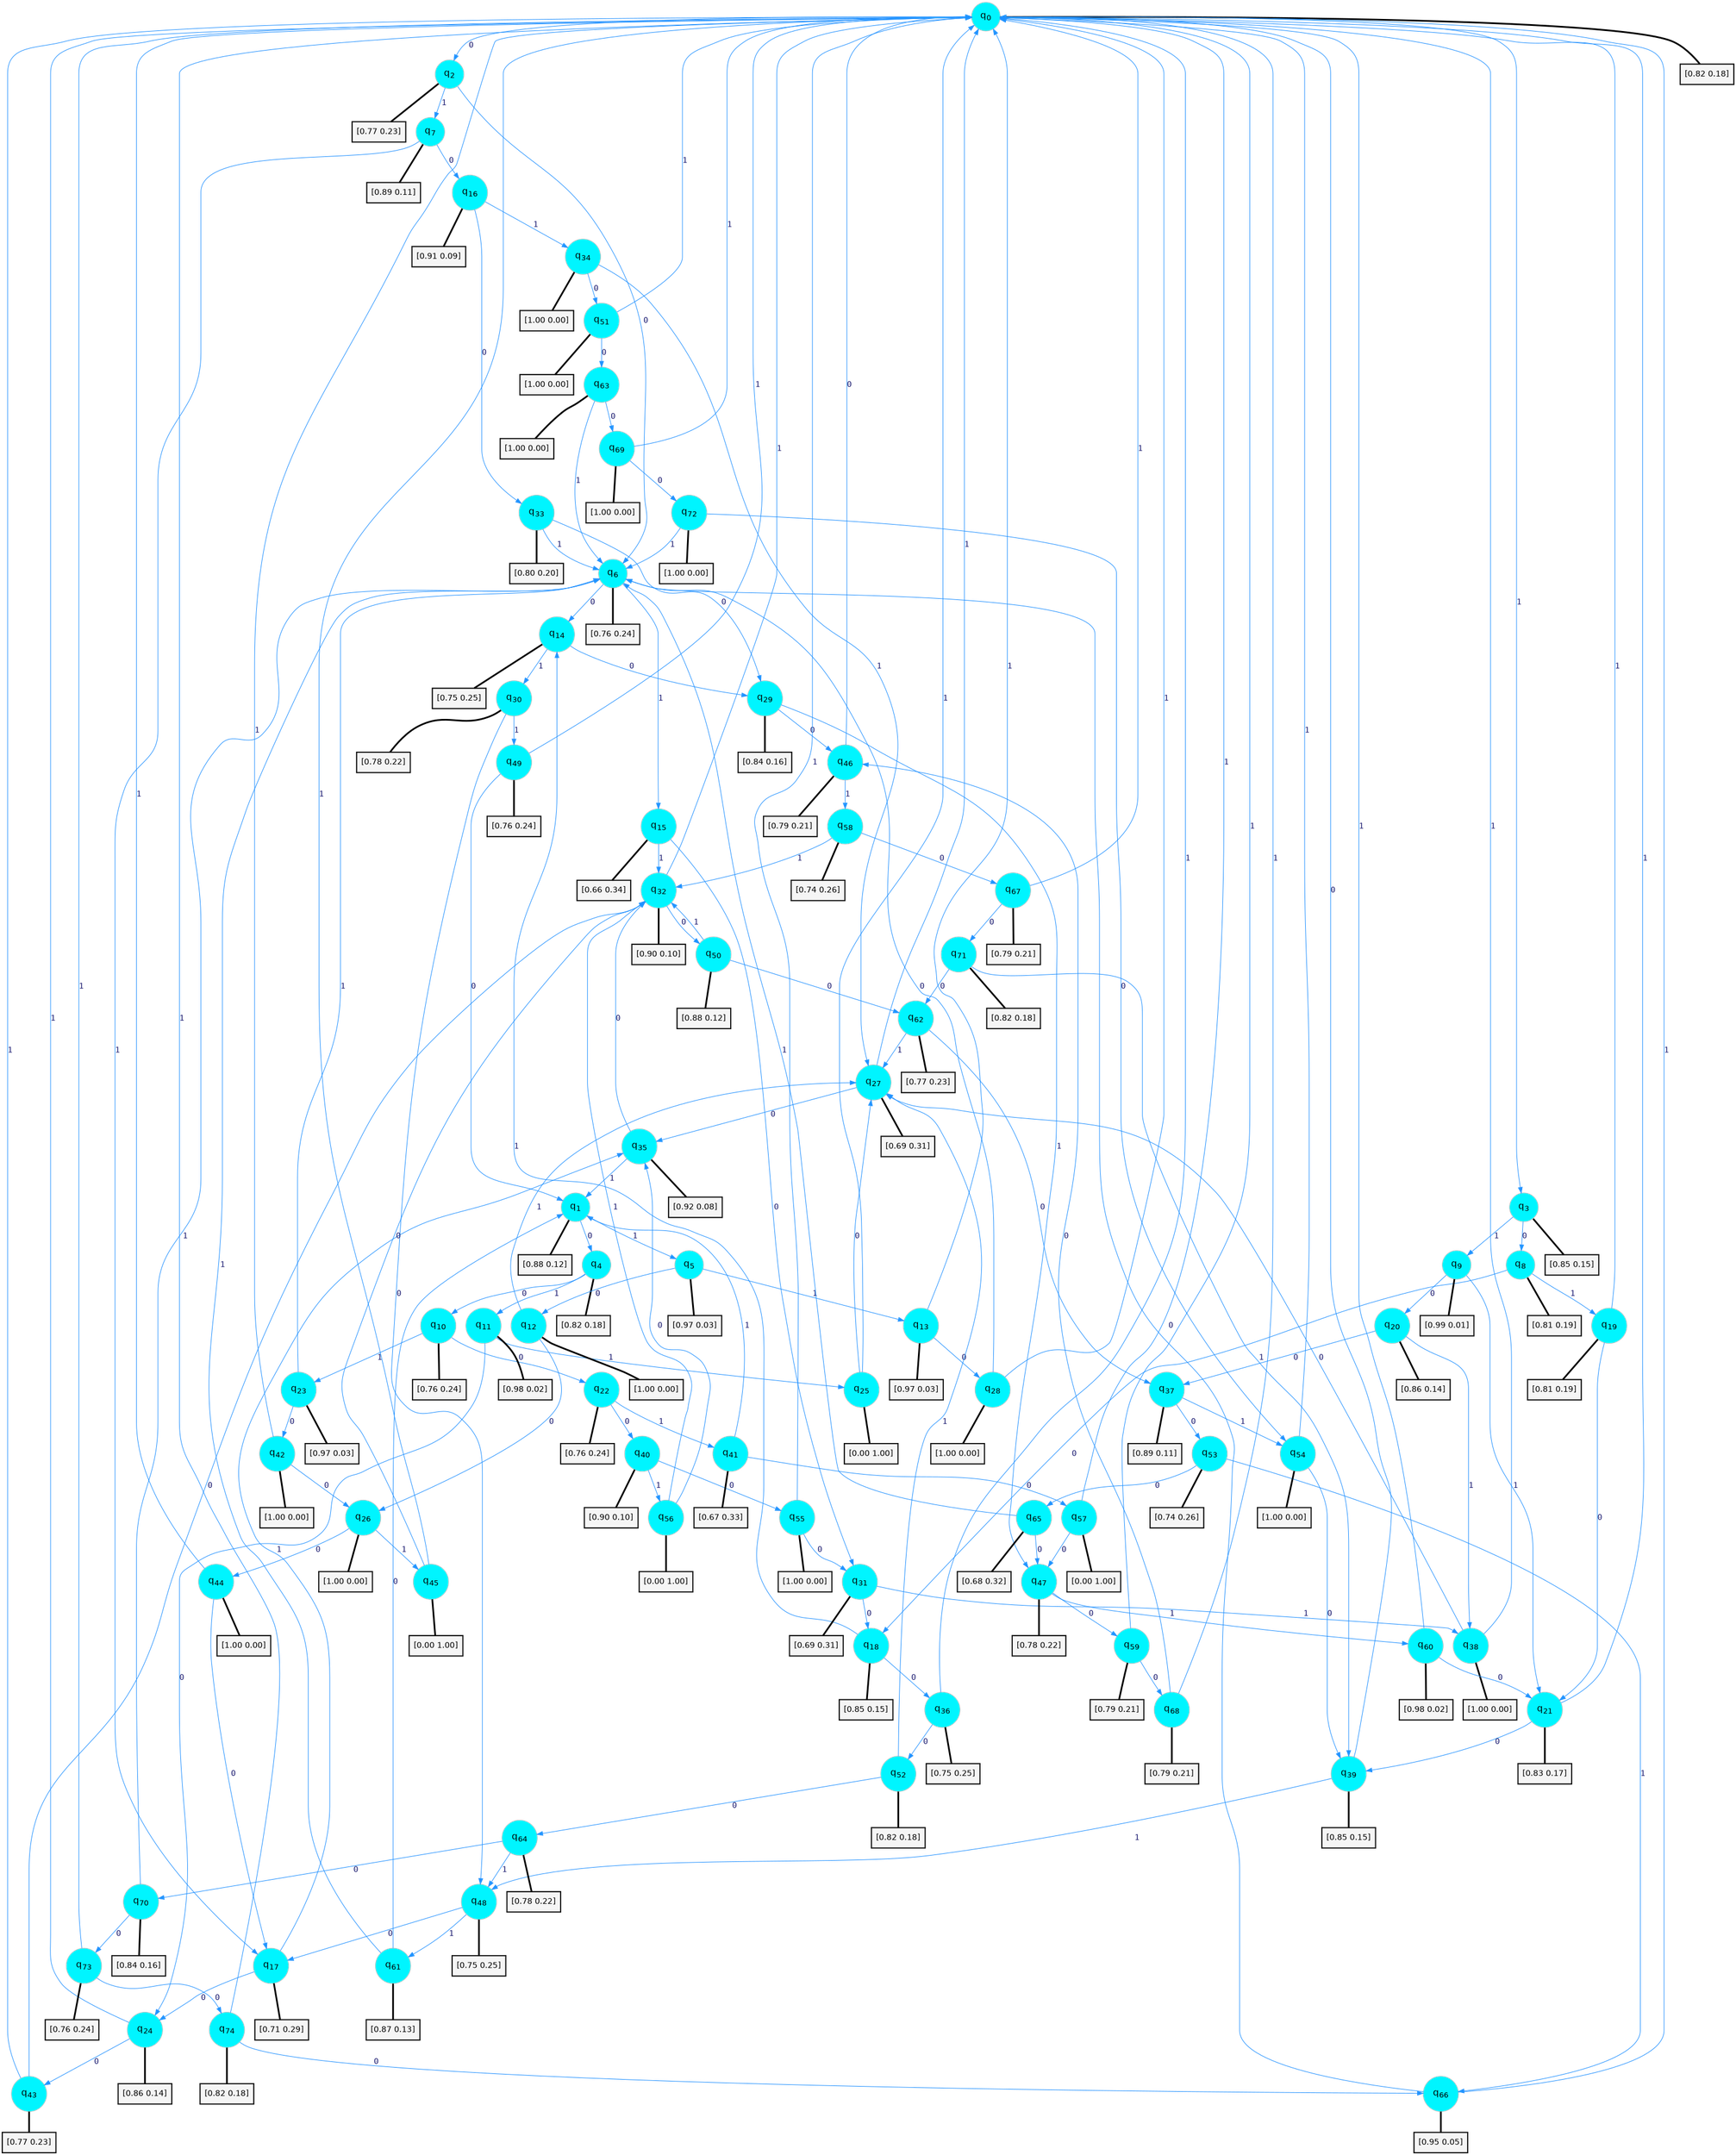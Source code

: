 digraph G {
graph [
bgcolor=transparent, dpi=300, rankdir=TD, size="40,25"];
node [
color=gray, fillcolor=turquoise1, fontcolor=black, fontname=Helvetica, fontsize=16, fontweight=bold, shape=circle, style=filled];
edge [
arrowsize=1, color=dodgerblue1, fontcolor=midnightblue, fontname=courier, fontweight=bold, penwidth=1, style=solid, weight=20];
0[label=<q<SUB>0</SUB>>];
1[label=<q<SUB>1</SUB>>];
2[label=<q<SUB>2</SUB>>];
3[label=<q<SUB>3</SUB>>];
4[label=<q<SUB>4</SUB>>];
5[label=<q<SUB>5</SUB>>];
6[label=<q<SUB>6</SUB>>];
7[label=<q<SUB>7</SUB>>];
8[label=<q<SUB>8</SUB>>];
9[label=<q<SUB>9</SUB>>];
10[label=<q<SUB>10</SUB>>];
11[label=<q<SUB>11</SUB>>];
12[label=<q<SUB>12</SUB>>];
13[label=<q<SUB>13</SUB>>];
14[label=<q<SUB>14</SUB>>];
15[label=<q<SUB>15</SUB>>];
16[label=<q<SUB>16</SUB>>];
17[label=<q<SUB>17</SUB>>];
18[label=<q<SUB>18</SUB>>];
19[label=<q<SUB>19</SUB>>];
20[label=<q<SUB>20</SUB>>];
21[label=<q<SUB>21</SUB>>];
22[label=<q<SUB>22</SUB>>];
23[label=<q<SUB>23</SUB>>];
24[label=<q<SUB>24</SUB>>];
25[label=<q<SUB>25</SUB>>];
26[label=<q<SUB>26</SUB>>];
27[label=<q<SUB>27</SUB>>];
28[label=<q<SUB>28</SUB>>];
29[label=<q<SUB>29</SUB>>];
30[label=<q<SUB>30</SUB>>];
31[label=<q<SUB>31</SUB>>];
32[label=<q<SUB>32</SUB>>];
33[label=<q<SUB>33</SUB>>];
34[label=<q<SUB>34</SUB>>];
35[label=<q<SUB>35</SUB>>];
36[label=<q<SUB>36</SUB>>];
37[label=<q<SUB>37</SUB>>];
38[label=<q<SUB>38</SUB>>];
39[label=<q<SUB>39</SUB>>];
40[label=<q<SUB>40</SUB>>];
41[label=<q<SUB>41</SUB>>];
42[label=<q<SUB>42</SUB>>];
43[label=<q<SUB>43</SUB>>];
44[label=<q<SUB>44</SUB>>];
45[label=<q<SUB>45</SUB>>];
46[label=<q<SUB>46</SUB>>];
47[label=<q<SUB>47</SUB>>];
48[label=<q<SUB>48</SUB>>];
49[label=<q<SUB>49</SUB>>];
50[label=<q<SUB>50</SUB>>];
51[label=<q<SUB>51</SUB>>];
52[label=<q<SUB>52</SUB>>];
53[label=<q<SUB>53</SUB>>];
54[label=<q<SUB>54</SUB>>];
55[label=<q<SUB>55</SUB>>];
56[label=<q<SUB>56</SUB>>];
57[label=<q<SUB>57</SUB>>];
58[label=<q<SUB>58</SUB>>];
59[label=<q<SUB>59</SUB>>];
60[label=<q<SUB>60</SUB>>];
61[label=<q<SUB>61</SUB>>];
62[label=<q<SUB>62</SUB>>];
63[label=<q<SUB>63</SUB>>];
64[label=<q<SUB>64</SUB>>];
65[label=<q<SUB>65</SUB>>];
66[label=<q<SUB>66</SUB>>];
67[label=<q<SUB>67</SUB>>];
68[label=<q<SUB>68</SUB>>];
69[label=<q<SUB>69</SUB>>];
70[label=<q<SUB>70</SUB>>];
71[label=<q<SUB>71</SUB>>];
72[label=<q<SUB>72</SUB>>];
73[label=<q<SUB>73</SUB>>];
74[label=<q<SUB>74</SUB>>];
75[label="[0.82 0.18]", shape=box,fontcolor=black, fontname=Helvetica, fontsize=14, penwidth=2, fillcolor=whitesmoke,color=black];
76[label="[0.88 0.12]", shape=box,fontcolor=black, fontname=Helvetica, fontsize=14, penwidth=2, fillcolor=whitesmoke,color=black];
77[label="[0.77 0.23]", shape=box,fontcolor=black, fontname=Helvetica, fontsize=14, penwidth=2, fillcolor=whitesmoke,color=black];
78[label="[0.85 0.15]", shape=box,fontcolor=black, fontname=Helvetica, fontsize=14, penwidth=2, fillcolor=whitesmoke,color=black];
79[label="[0.82 0.18]", shape=box,fontcolor=black, fontname=Helvetica, fontsize=14, penwidth=2, fillcolor=whitesmoke,color=black];
80[label="[0.97 0.03]", shape=box,fontcolor=black, fontname=Helvetica, fontsize=14, penwidth=2, fillcolor=whitesmoke,color=black];
81[label="[0.76 0.24]", shape=box,fontcolor=black, fontname=Helvetica, fontsize=14, penwidth=2, fillcolor=whitesmoke,color=black];
82[label="[0.89 0.11]", shape=box,fontcolor=black, fontname=Helvetica, fontsize=14, penwidth=2, fillcolor=whitesmoke,color=black];
83[label="[0.81 0.19]", shape=box,fontcolor=black, fontname=Helvetica, fontsize=14, penwidth=2, fillcolor=whitesmoke,color=black];
84[label="[0.99 0.01]", shape=box,fontcolor=black, fontname=Helvetica, fontsize=14, penwidth=2, fillcolor=whitesmoke,color=black];
85[label="[0.76 0.24]", shape=box,fontcolor=black, fontname=Helvetica, fontsize=14, penwidth=2, fillcolor=whitesmoke,color=black];
86[label="[0.98 0.02]", shape=box,fontcolor=black, fontname=Helvetica, fontsize=14, penwidth=2, fillcolor=whitesmoke,color=black];
87[label="[1.00 0.00]", shape=box,fontcolor=black, fontname=Helvetica, fontsize=14, penwidth=2, fillcolor=whitesmoke,color=black];
88[label="[0.97 0.03]", shape=box,fontcolor=black, fontname=Helvetica, fontsize=14, penwidth=2, fillcolor=whitesmoke,color=black];
89[label="[0.75 0.25]", shape=box,fontcolor=black, fontname=Helvetica, fontsize=14, penwidth=2, fillcolor=whitesmoke,color=black];
90[label="[0.66 0.34]", shape=box,fontcolor=black, fontname=Helvetica, fontsize=14, penwidth=2, fillcolor=whitesmoke,color=black];
91[label="[0.91 0.09]", shape=box,fontcolor=black, fontname=Helvetica, fontsize=14, penwidth=2, fillcolor=whitesmoke,color=black];
92[label="[0.71 0.29]", shape=box,fontcolor=black, fontname=Helvetica, fontsize=14, penwidth=2, fillcolor=whitesmoke,color=black];
93[label="[0.85 0.15]", shape=box,fontcolor=black, fontname=Helvetica, fontsize=14, penwidth=2, fillcolor=whitesmoke,color=black];
94[label="[0.81 0.19]", shape=box,fontcolor=black, fontname=Helvetica, fontsize=14, penwidth=2, fillcolor=whitesmoke,color=black];
95[label="[0.86 0.14]", shape=box,fontcolor=black, fontname=Helvetica, fontsize=14, penwidth=2, fillcolor=whitesmoke,color=black];
96[label="[0.83 0.17]", shape=box,fontcolor=black, fontname=Helvetica, fontsize=14, penwidth=2, fillcolor=whitesmoke,color=black];
97[label="[0.76 0.24]", shape=box,fontcolor=black, fontname=Helvetica, fontsize=14, penwidth=2, fillcolor=whitesmoke,color=black];
98[label="[0.97 0.03]", shape=box,fontcolor=black, fontname=Helvetica, fontsize=14, penwidth=2, fillcolor=whitesmoke,color=black];
99[label="[0.86 0.14]", shape=box,fontcolor=black, fontname=Helvetica, fontsize=14, penwidth=2, fillcolor=whitesmoke,color=black];
100[label="[0.00 1.00]", shape=box,fontcolor=black, fontname=Helvetica, fontsize=14, penwidth=2, fillcolor=whitesmoke,color=black];
101[label="[1.00 0.00]", shape=box,fontcolor=black, fontname=Helvetica, fontsize=14, penwidth=2, fillcolor=whitesmoke,color=black];
102[label="[0.69 0.31]", shape=box,fontcolor=black, fontname=Helvetica, fontsize=14, penwidth=2, fillcolor=whitesmoke,color=black];
103[label="[1.00 0.00]", shape=box,fontcolor=black, fontname=Helvetica, fontsize=14, penwidth=2, fillcolor=whitesmoke,color=black];
104[label="[0.84 0.16]", shape=box,fontcolor=black, fontname=Helvetica, fontsize=14, penwidth=2, fillcolor=whitesmoke,color=black];
105[label="[0.78 0.22]", shape=box,fontcolor=black, fontname=Helvetica, fontsize=14, penwidth=2, fillcolor=whitesmoke,color=black];
106[label="[0.69 0.31]", shape=box,fontcolor=black, fontname=Helvetica, fontsize=14, penwidth=2, fillcolor=whitesmoke,color=black];
107[label="[0.90 0.10]", shape=box,fontcolor=black, fontname=Helvetica, fontsize=14, penwidth=2, fillcolor=whitesmoke,color=black];
108[label="[0.80 0.20]", shape=box,fontcolor=black, fontname=Helvetica, fontsize=14, penwidth=2, fillcolor=whitesmoke,color=black];
109[label="[1.00 0.00]", shape=box,fontcolor=black, fontname=Helvetica, fontsize=14, penwidth=2, fillcolor=whitesmoke,color=black];
110[label="[0.92 0.08]", shape=box,fontcolor=black, fontname=Helvetica, fontsize=14, penwidth=2, fillcolor=whitesmoke,color=black];
111[label="[0.75 0.25]", shape=box,fontcolor=black, fontname=Helvetica, fontsize=14, penwidth=2, fillcolor=whitesmoke,color=black];
112[label="[0.89 0.11]", shape=box,fontcolor=black, fontname=Helvetica, fontsize=14, penwidth=2, fillcolor=whitesmoke,color=black];
113[label="[1.00 0.00]", shape=box,fontcolor=black, fontname=Helvetica, fontsize=14, penwidth=2, fillcolor=whitesmoke,color=black];
114[label="[0.85 0.15]", shape=box,fontcolor=black, fontname=Helvetica, fontsize=14, penwidth=2, fillcolor=whitesmoke,color=black];
115[label="[0.90 0.10]", shape=box,fontcolor=black, fontname=Helvetica, fontsize=14, penwidth=2, fillcolor=whitesmoke,color=black];
116[label="[0.67 0.33]", shape=box,fontcolor=black, fontname=Helvetica, fontsize=14, penwidth=2, fillcolor=whitesmoke,color=black];
117[label="[1.00 0.00]", shape=box,fontcolor=black, fontname=Helvetica, fontsize=14, penwidth=2, fillcolor=whitesmoke,color=black];
118[label="[0.77 0.23]", shape=box,fontcolor=black, fontname=Helvetica, fontsize=14, penwidth=2, fillcolor=whitesmoke,color=black];
119[label="[1.00 0.00]", shape=box,fontcolor=black, fontname=Helvetica, fontsize=14, penwidth=2, fillcolor=whitesmoke,color=black];
120[label="[0.00 1.00]", shape=box,fontcolor=black, fontname=Helvetica, fontsize=14, penwidth=2, fillcolor=whitesmoke,color=black];
121[label="[0.79 0.21]", shape=box,fontcolor=black, fontname=Helvetica, fontsize=14, penwidth=2, fillcolor=whitesmoke,color=black];
122[label="[0.78 0.22]", shape=box,fontcolor=black, fontname=Helvetica, fontsize=14, penwidth=2, fillcolor=whitesmoke,color=black];
123[label="[0.75 0.25]", shape=box,fontcolor=black, fontname=Helvetica, fontsize=14, penwidth=2, fillcolor=whitesmoke,color=black];
124[label="[0.76 0.24]", shape=box,fontcolor=black, fontname=Helvetica, fontsize=14, penwidth=2, fillcolor=whitesmoke,color=black];
125[label="[0.88 0.12]", shape=box,fontcolor=black, fontname=Helvetica, fontsize=14, penwidth=2, fillcolor=whitesmoke,color=black];
126[label="[1.00 0.00]", shape=box,fontcolor=black, fontname=Helvetica, fontsize=14, penwidth=2, fillcolor=whitesmoke,color=black];
127[label="[0.82 0.18]", shape=box,fontcolor=black, fontname=Helvetica, fontsize=14, penwidth=2, fillcolor=whitesmoke,color=black];
128[label="[0.74 0.26]", shape=box,fontcolor=black, fontname=Helvetica, fontsize=14, penwidth=2, fillcolor=whitesmoke,color=black];
129[label="[1.00 0.00]", shape=box,fontcolor=black, fontname=Helvetica, fontsize=14, penwidth=2, fillcolor=whitesmoke,color=black];
130[label="[1.00 0.00]", shape=box,fontcolor=black, fontname=Helvetica, fontsize=14, penwidth=2, fillcolor=whitesmoke,color=black];
131[label="[0.00 1.00]", shape=box,fontcolor=black, fontname=Helvetica, fontsize=14, penwidth=2, fillcolor=whitesmoke,color=black];
132[label="[0.00 1.00]", shape=box,fontcolor=black, fontname=Helvetica, fontsize=14, penwidth=2, fillcolor=whitesmoke,color=black];
133[label="[0.74 0.26]", shape=box,fontcolor=black, fontname=Helvetica, fontsize=14, penwidth=2, fillcolor=whitesmoke,color=black];
134[label="[0.79 0.21]", shape=box,fontcolor=black, fontname=Helvetica, fontsize=14, penwidth=2, fillcolor=whitesmoke,color=black];
135[label="[0.98 0.02]", shape=box,fontcolor=black, fontname=Helvetica, fontsize=14, penwidth=2, fillcolor=whitesmoke,color=black];
136[label="[0.87 0.13]", shape=box,fontcolor=black, fontname=Helvetica, fontsize=14, penwidth=2, fillcolor=whitesmoke,color=black];
137[label="[0.77 0.23]", shape=box,fontcolor=black, fontname=Helvetica, fontsize=14, penwidth=2, fillcolor=whitesmoke,color=black];
138[label="[1.00 0.00]", shape=box,fontcolor=black, fontname=Helvetica, fontsize=14, penwidth=2, fillcolor=whitesmoke,color=black];
139[label="[0.78 0.22]", shape=box,fontcolor=black, fontname=Helvetica, fontsize=14, penwidth=2, fillcolor=whitesmoke,color=black];
140[label="[0.68 0.32]", shape=box,fontcolor=black, fontname=Helvetica, fontsize=14, penwidth=2, fillcolor=whitesmoke,color=black];
141[label="[0.95 0.05]", shape=box,fontcolor=black, fontname=Helvetica, fontsize=14, penwidth=2, fillcolor=whitesmoke,color=black];
142[label="[0.79 0.21]", shape=box,fontcolor=black, fontname=Helvetica, fontsize=14, penwidth=2, fillcolor=whitesmoke,color=black];
143[label="[0.79 0.21]", shape=box,fontcolor=black, fontname=Helvetica, fontsize=14, penwidth=2, fillcolor=whitesmoke,color=black];
144[label="[1.00 0.00]", shape=box,fontcolor=black, fontname=Helvetica, fontsize=14, penwidth=2, fillcolor=whitesmoke,color=black];
145[label="[0.84 0.16]", shape=box,fontcolor=black, fontname=Helvetica, fontsize=14, penwidth=2, fillcolor=whitesmoke,color=black];
146[label="[0.82 0.18]", shape=box,fontcolor=black, fontname=Helvetica, fontsize=14, penwidth=2, fillcolor=whitesmoke,color=black];
147[label="[1.00 0.00]", shape=box,fontcolor=black, fontname=Helvetica, fontsize=14, penwidth=2, fillcolor=whitesmoke,color=black];
148[label="[0.76 0.24]", shape=box,fontcolor=black, fontname=Helvetica, fontsize=14, penwidth=2, fillcolor=whitesmoke,color=black];
149[label="[0.82 0.18]", shape=box,fontcolor=black, fontname=Helvetica, fontsize=14, penwidth=2, fillcolor=whitesmoke,color=black];
0->2 [label=0];
0->3 [label=1];
0->75 [arrowhead=none, penwidth=3,color=black];
1->4 [label=0];
1->5 [label=1];
1->76 [arrowhead=none, penwidth=3,color=black];
2->6 [label=0];
2->7 [label=1];
2->77 [arrowhead=none, penwidth=3,color=black];
3->8 [label=0];
3->9 [label=1];
3->78 [arrowhead=none, penwidth=3,color=black];
4->10 [label=0];
4->11 [label=1];
4->79 [arrowhead=none, penwidth=3,color=black];
5->12 [label=0];
5->13 [label=1];
5->80 [arrowhead=none, penwidth=3,color=black];
6->14 [label=0];
6->15 [label=1];
6->81 [arrowhead=none, penwidth=3,color=black];
7->16 [label=0];
7->17 [label=1];
7->82 [arrowhead=none, penwidth=3,color=black];
8->18 [label=0];
8->19 [label=1];
8->83 [arrowhead=none, penwidth=3,color=black];
9->20 [label=0];
9->21 [label=1];
9->84 [arrowhead=none, penwidth=3,color=black];
10->22 [label=0];
10->23 [label=1];
10->85 [arrowhead=none, penwidth=3,color=black];
11->24 [label=0];
11->25 [label=1];
11->86 [arrowhead=none, penwidth=3,color=black];
12->26 [label=0];
12->27 [label=1];
12->87 [arrowhead=none, penwidth=3,color=black];
13->28 [label=0];
13->0 [label=1];
13->88 [arrowhead=none, penwidth=3,color=black];
14->29 [label=0];
14->30 [label=1];
14->89 [arrowhead=none, penwidth=3,color=black];
15->31 [label=0];
15->32 [label=1];
15->90 [arrowhead=none, penwidth=3,color=black];
16->33 [label=0];
16->34 [label=1];
16->91 [arrowhead=none, penwidth=3,color=black];
17->24 [label=0];
17->35 [label=1];
17->92 [arrowhead=none, penwidth=3,color=black];
18->36 [label=0];
18->14 [label=1];
18->93 [arrowhead=none, penwidth=3,color=black];
19->21 [label=0];
19->0 [label=1];
19->94 [arrowhead=none, penwidth=3,color=black];
20->37 [label=0];
20->38 [label=1];
20->95 [arrowhead=none, penwidth=3,color=black];
21->39 [label=0];
21->0 [label=1];
21->96 [arrowhead=none, penwidth=3,color=black];
22->40 [label=0];
22->41 [label=1];
22->97 [arrowhead=none, penwidth=3,color=black];
23->42 [label=0];
23->6 [label=1];
23->98 [arrowhead=none, penwidth=3,color=black];
24->43 [label=0];
24->0 [label=1];
24->99 [arrowhead=none, penwidth=3,color=black];
25->27 [label=0];
25->0 [label=1];
25->100 [arrowhead=none, penwidth=3,color=black];
26->44 [label=0];
26->45 [label=1];
26->101 [arrowhead=none, penwidth=3,color=black];
27->35 [label=0];
27->0 [label=1];
27->102 [arrowhead=none, penwidth=3,color=black];
28->6 [label=0];
28->0 [label=1];
28->103 [arrowhead=none, penwidth=3,color=black];
29->46 [label=0];
29->47 [label=1];
29->104 [arrowhead=none, penwidth=3,color=black];
30->48 [label=0];
30->49 [label=1];
30->105 [arrowhead=none, penwidth=3,color=black];
31->18 [label=0];
31->38 [label=1];
31->106 [arrowhead=none, penwidth=3,color=black];
32->50 [label=0];
32->0 [label=1];
32->107 [arrowhead=none, penwidth=3,color=black];
33->29 [label=0];
33->6 [label=1];
33->108 [arrowhead=none, penwidth=3,color=black];
34->51 [label=0];
34->27 [label=1];
34->109 [arrowhead=none, penwidth=3,color=black];
35->32 [label=0];
35->1 [label=1];
35->110 [arrowhead=none, penwidth=3,color=black];
36->52 [label=0];
36->0 [label=1];
36->111 [arrowhead=none, penwidth=3,color=black];
37->53 [label=0];
37->54 [label=1];
37->112 [arrowhead=none, penwidth=3,color=black];
38->27 [label=0];
38->0 [label=1];
38->113 [arrowhead=none, penwidth=3,color=black];
39->0 [label=0];
39->48 [label=1];
39->114 [arrowhead=none, penwidth=3,color=black];
40->55 [label=0];
40->56 [label=1];
40->115 [arrowhead=none, penwidth=3,color=black];
41->57 [label=0];
41->1 [label=1];
41->116 [arrowhead=none, penwidth=3,color=black];
42->26 [label=0];
42->0 [label=1];
42->117 [arrowhead=none, penwidth=3,color=black];
43->32 [label=0];
43->0 [label=1];
43->118 [arrowhead=none, penwidth=3,color=black];
44->17 [label=0];
44->0 [label=1];
44->119 [arrowhead=none, penwidth=3,color=black];
45->32 [label=0];
45->0 [label=1];
45->120 [arrowhead=none, penwidth=3,color=black];
46->0 [label=0];
46->58 [label=1];
46->121 [arrowhead=none, penwidth=3,color=black];
47->59 [label=0];
47->60 [label=1];
47->122 [arrowhead=none, penwidth=3,color=black];
48->17 [label=0];
48->61 [label=1];
48->123 [arrowhead=none, penwidth=3,color=black];
49->1 [label=0];
49->0 [label=1];
49->124 [arrowhead=none, penwidth=3,color=black];
50->62 [label=0];
50->32 [label=1];
50->125 [arrowhead=none, penwidth=3,color=black];
51->63 [label=0];
51->0 [label=1];
51->126 [arrowhead=none, penwidth=3,color=black];
52->64 [label=0];
52->27 [label=1];
52->127 [arrowhead=none, penwidth=3,color=black];
53->65 [label=0];
53->66 [label=1];
53->128 [arrowhead=none, penwidth=3,color=black];
54->39 [label=0];
54->0 [label=1];
54->129 [arrowhead=none, penwidth=3,color=black];
55->31 [label=0];
55->0 [label=1];
55->130 [arrowhead=none, penwidth=3,color=black];
56->35 [label=0];
56->32 [label=1];
56->131 [arrowhead=none, penwidth=3,color=black];
57->47 [label=0];
57->0 [label=1];
57->132 [arrowhead=none, penwidth=3,color=black];
58->67 [label=0];
58->32 [label=1];
58->133 [arrowhead=none, penwidth=3,color=black];
59->68 [label=0];
59->0 [label=1];
59->134 [arrowhead=none, penwidth=3,color=black];
60->21 [label=0];
60->0 [label=1];
60->135 [arrowhead=none, penwidth=3,color=black];
61->1 [label=0];
61->6 [label=1];
61->136 [arrowhead=none, penwidth=3,color=black];
62->37 [label=0];
62->27 [label=1];
62->137 [arrowhead=none, penwidth=3,color=black];
63->69 [label=0];
63->6 [label=1];
63->138 [arrowhead=none, penwidth=3,color=black];
64->70 [label=0];
64->48 [label=1];
64->139 [arrowhead=none, penwidth=3,color=black];
65->47 [label=0];
65->6 [label=1];
65->140 [arrowhead=none, penwidth=3,color=black];
66->6 [label=0];
66->0 [label=1];
66->141 [arrowhead=none, penwidth=3,color=black];
67->71 [label=0];
67->0 [label=1];
67->142 [arrowhead=none, penwidth=3,color=black];
68->46 [label=0];
68->0 [label=1];
68->143 [arrowhead=none, penwidth=3,color=black];
69->72 [label=0];
69->0 [label=1];
69->144 [arrowhead=none, penwidth=3,color=black];
70->73 [label=0];
70->6 [label=1];
70->145 [arrowhead=none, penwidth=3,color=black];
71->62 [label=0];
71->39 [label=1];
71->146 [arrowhead=none, penwidth=3,color=black];
72->54 [label=0];
72->6 [label=1];
72->147 [arrowhead=none, penwidth=3,color=black];
73->74 [label=0];
73->0 [label=1];
73->148 [arrowhead=none, penwidth=3,color=black];
74->66 [label=0];
74->0 [label=1];
74->149 [arrowhead=none, penwidth=3,color=black];
}
